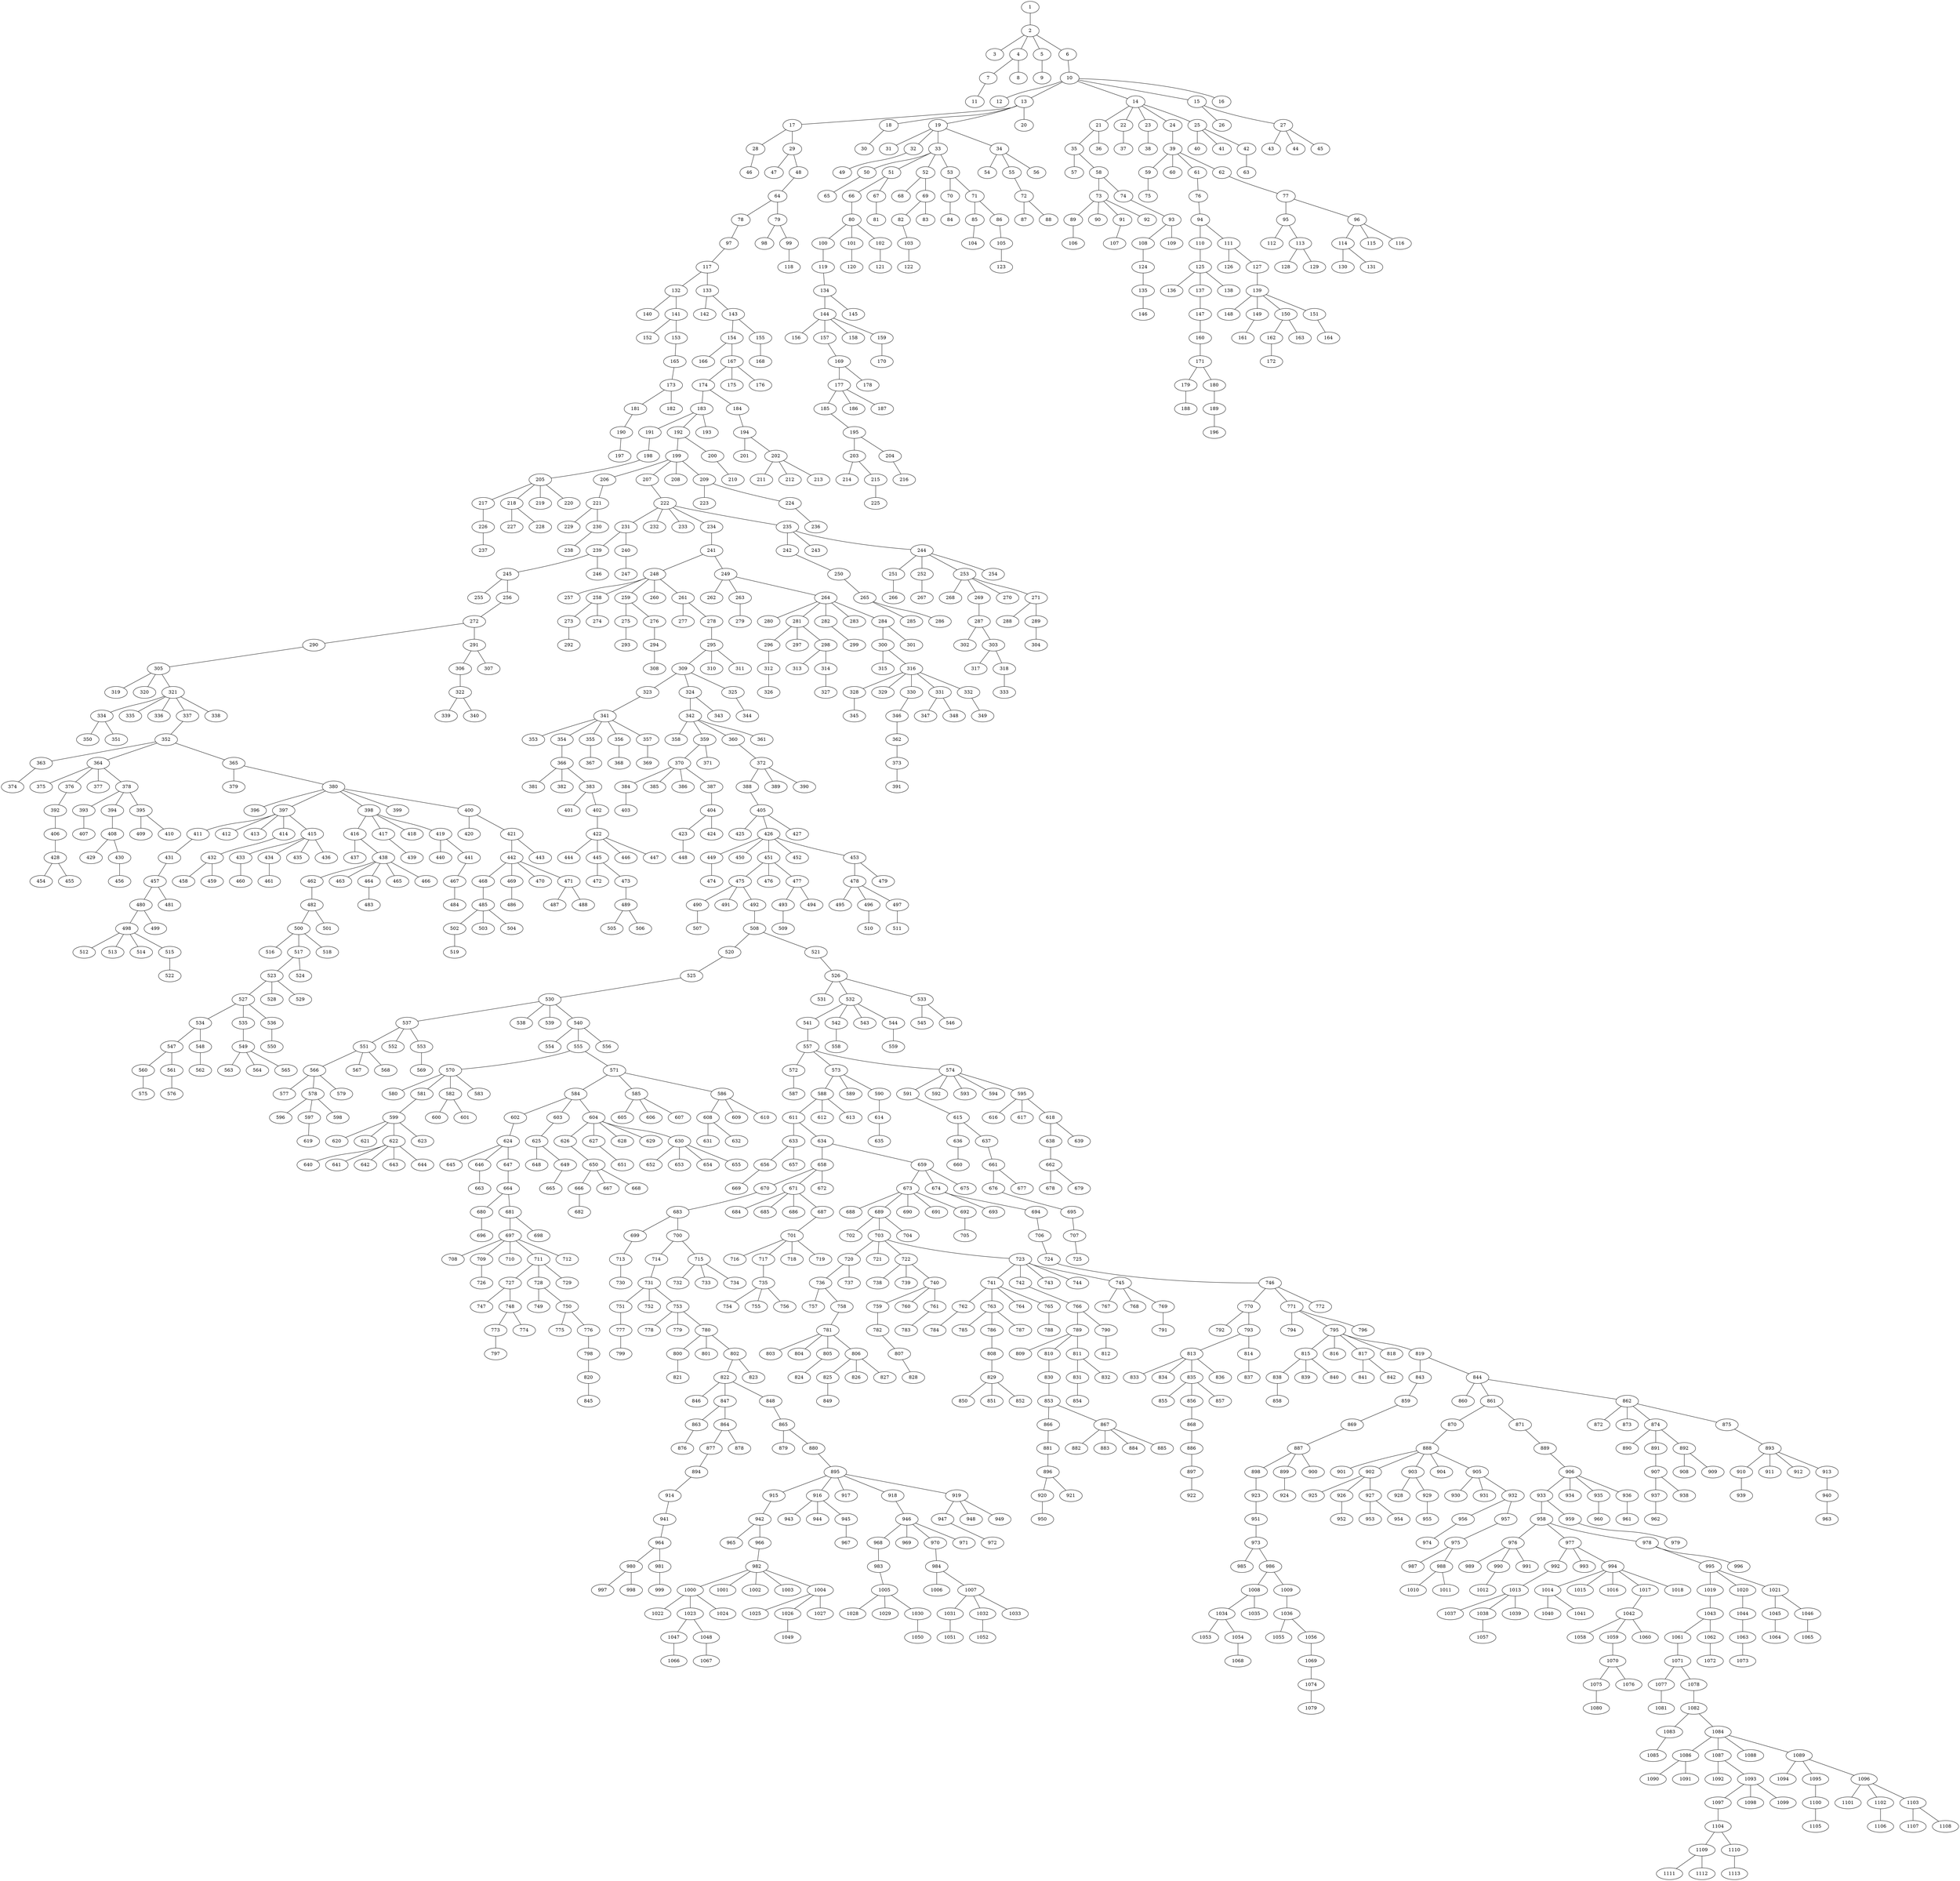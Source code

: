 graph {3027381516 [label=" 1 "];
3027379308 [label=" 2 "];
3027381228 [label=" 3 "];
3027379308--3027381228;
3027378252 [label=" 4 "];
3028249580 [label=" 7 "];
3028248620 [label=" 11 "];
3028249580--3028248620;
3027378252--3028249580;
3027383948 [label=" 8 "];
3027378252--3027383948;
3027379308--3027378252;
3027146924 [label=" 5 "];
3027146796 [label=" 9 "];
3027146924--3027146796;
3027379308--3027146924;
3027146348 [label=" 6 "];
3027148748 [label=" 10 "];
3027361836 [label=" 12 "];
3027148748--3027361836;
3027362572 [label=" 13 "];
3027365580 [label=" 17 "];
3027185612 [label=" 28 "];
3027183404 [label=" 46 "];
3027185612--3027183404;
3027365580--3027185612;
3028236332 [label=" 29 "];
3027286188 [label=" 47 "];
3028236332--3027286188;
3028196460 [label=" 48 "];
3028193868 [label=" 64 "];
3028195852 [label=" 78 "];
3028195148 [label=" 97 "];
3028136364 [label=" 117 "];
3028136012 [label=" 132 "];
3028136844 [label=" 140 "];
3028136012--3028136844;
3028181740 [label=" 141 "];
3028183980 [label=" 152 "];
3028181740--3028183980;
3028182828 [label=" 153 "];
3028184524 [label=" 165 "];
3028183276 [label=" 173 "];
3028183564 [label=" 181 "];
3028182732 [label=" 190 "];
3028181100 [label=" 197 "];
3028182732--3028181100;
3028183564--3028182732;
3028183276--3028183564;
3027343500 [label=" 182 "];
3028183276--3027343500;
3028184524--3028183276;
3028182828--3028184524;
3028181740--3028182828;
3028136012--3028181740;
3028136364--3028136012;
3028256396 [label=" 133 "];
3028258476 [label=" 142 "];
3028256396--3028258476;
3028256588 [label=" 143 "];
3028255692 [label=" 154 "];
3028257004 [label=" 166 "];
3028255692--3028257004;
3028257644 [label=" 167 "];
3028254764 [label=" 174 "];
3028258604 [label=" 183 "];
3028255596 [label=" 191 "];
3028258636 [label=" 198 "];
3048594252 [label=" 205 "];
3048591500 [label=" 217 "];
3027194508 [label=" 226 "];
3027195404 [label=" 237 "];
3027194508--3027195404;
3048591500--3027194508;
3048594252--3048591500;
3027194188 [label=" 218 "];
3027197356 [label=" 227 "];
3027194188--3027197356;
3027196524 [label=" 228 "];
3027194188--3027196524;
3048594252--3027194188;
3027197548 [label=" 219 "];
3048594252--3027197548;
3027196268 [label=" 220 "];
3048594252--3027196268;
3028258636--3048594252;
3028255596--3028258636;
3028258604--3028255596;
3027291532 [label=" 192 "];
3027289740 [label=" 199 "];
3027289868 [label=" 206 "];
3027290060 [label=" 221 "];
3027290156 [label=" 229 "];
3027290060--3027290156;
3027289932 [label=" 230 "];
3027289676 [label=" 238 "];
3027289932--3027289676;
3027290060--3027289932;
3027289868--3027290060;
3027289740--3027289868;
3027289228 [label=" 207 "];
3027291820 [label=" 222 "];
3027290988 [label=" 231 "];
3027289068 [label=" 239 "];
3027288556 [label=" 245 "];
3027288492 [label=" 255 "];
3027288556--3027288492;
3027288364 [label=" 256 "];
3027290028 [label=" 272 "];
3027290444 [label=" 290 "];
3027292044 [label=" 305 "];
3027291084 [label=" 319 "];
3027292044--3027291084;
3027289420 [label=" 320 "];
3027292044--3027289420;
3027289580 [label=" 321 "];
3027290572 [label=" 334 "];
3027288204 [label=" 350 "];
3027290572--3027288204;
3027289356 [label=" 351 "];
3027290572--3027289356;
3027289580--3027290572;
3027289964 [label=" 335 "];
3027289580--3027289964;
3027290860 [label=" 336 "];
3027289580--3027290860;
3027291212 [label=" 337 "];
3027290316 [label=" 352 "];
3027291404 [label=" 363 "];
3027288332 [label=" 374 "];
3027291404--3027288332;
3027290316--3027291404;
3027289132 [label=" 364 "];
3027288812 [label=" 375 "];
3027289132--3027288812;
3027288108 [label=" 376 "];
3027290252 [label=" 392 "];
3027289196 [label=" 406 "];
3027291660 [label=" 428 "];
3027289548 [label=" 454 "];
3027291660--3027289548;
3027289292 [label=" 455 "];
3027291660--3027289292;
3027289196--3027291660;
3027290252--3027289196;
3027288108--3027290252;
3027289132--3027288108;
3027290764 [label=" 377 "];
3027289132--3027290764;
3027290700 [label=" 378 "];
3027288268 [label=" 393 "];
3027288620 [label=" 407 "];
3027288268--3027288620;
3027290700--3027288268;
3027289804 [label=" 394 "];
3027288716 [label=" 408 "];
3027289772 [label=" 429 "];
3027288716--3027289772;
3027289260 [label=" 430 "];
3027288236 [label=" 456 "];
3027289260--3027288236;
3027288716--3027289260;
3027289804--3027288716;
3027290700--3027289804;
3027313548 [label=" 395 "];
3027316684 [label=" 409 "];
3027313548--3027316684;
3027316556 [label=" 410 "];
3027313548--3027316556;
3027290700--3027313548;
3027289132--3027290700;
3027290316--3027289132;
3027313484 [label=" 365 "];
3027316140 [label=" 379 "];
3027313484--3027316140;
3027315084 [label=" 380 "];
3027312812 [label=" 396 "];
3027315084--3027312812;
3027316236 [label=" 397 "];
3027315788 [label=" 411 "];
3027314956 [label=" 431 "];
3027314380 [label=" 457 "];
3027314860 [label=" 480 "];
3027315660 [label=" 498 "];
3027316332 [label=" 512 "];
3027315660--3027316332;
3027315980 [label=" 513 "];
3027315660--3027315980;
3027314028 [label=" 514 "];
3027315660--3027314028;
3027314796 [label=" 515 "];
3027313100 [label=" 522 "];
3027314796--3027313100;
3027315660--3027314796;
3027314860--3027315660;
3027313292 [label=" 499 "];
3027314860--3027313292;
3027314380--3027314860;
3027316268 [label=" 481 "];
3027314380--3027316268;
3027314956--3027314380;
3027315788--3027314956;
3027316236--3027315788;
3027314540 [label=" 412 "];
3027316236--3027314540;
3027314604 [label=" 413 "];
3027316236--3027314604;
3027314316 [label=" 414 "];
3027314444 [label=" 432 "];
3027313932 [label=" 458 "];
3027314444--3027313932;
3027313676 [label=" 459 "];
3027314444--3027313676;
3027314316--3027314444;
3027316236--3027314316;
3027316396 [label=" 415 "];
3027312940 [label=" 433 "];
3027316652 [label=" 460 "];
3027312940--3027316652;
3027316396--3027312940;
3027313324 [label=" 434 "];
3027315628 [label=" 461 "];
3027313324--3027315628;
3027316396--3027313324;
3027313644 [label=" 435 "];
3027316396--3027313644;
3027313772 [label=" 436 "];
3027316396--3027313772;
3027316236--3027316396;
3027315084--3027316236;
3027313452 [label=" 398 "];
3027315564 [label=" 416 "];
3027313868 [label=" 437 "];
3027315564--3027313868;
3027313900 [label=" 438 "];
3027313356 [label=" 462 "];
3027315852 [label=" 482 "];
3027313612 [label=" 500 "];
3027312684 [label=" 516 "];
3027313612--3027312684;
3027376396 [label=" 517 "];
3027376108 [label=" 523 "];
3027375692 [label=" 527 "];
3027376044 [label=" 534 "];
3027376844 [label=" 547 "];
3027376780 [label=" 560 "];
3027374668 [label=" 575 "];
3027376780--3027374668;
3027376844--3027376780;
3027374124 [label=" 561 "];
3027374316 [label=" 576 "];
3027374124--3027374316;
3027376844--3027374124;
3027376044--3027376844;
3027375052 [label=" 548 "];
3027374348 [label=" 562 "];
3027375052--3027374348;
3027376044--3027375052;
3027375692--3027376044;
3027374380 [label=" 535 "];
3027375116 [label=" 549 "];
3027375436 [label=" 563 "];
3027375116--3027375436;
3027374572 [label=" 564 "];
3027375116--3027374572;
3027375468 [label=" 565 "];
3027375116--3027375468;
3027374380--3027375116;
3027375692--3027374380;
3027376524 [label=" 536 "];
3027378060 [label=" 550 "];
3027376524--3027378060;
3027375692--3027376524;
3027376108--3027375692;
3027377932 [label=" 528 "];
3027376108--3027377932;
3027376908 [label=" 529 "];
3027376108--3027376908;
3027376396--3027376108;
3027377740 [label=" 524 "];
3027376396--3027377740;
3027313612--3027376396;
3027376876 [label=" 518 "];
3027313612--3027376876;
3027315852--3027313612;
3027375756 [label=" 501 "];
3027315852--3027375756;
3027313356--3027315852;
3027313900--3027313356;
3027376716 [label=" 463 "];
3027313900--3027376716;
3027374604 [label=" 464 "];
3027376588 [label=" 483 "];
3027374604--3027376588;
3027313900--3027374604;
3027374988 [label=" 465 "];
3027313900--3027374988;
3027375948 [label=" 466 "];
3027313900--3027375948;
3027315564--3027313900;
3027313452--3027315564;
3027375244 [label=" 417 "];
3027378092 [label=" 439 "];
3027375244--3027378092;
3027313452--3027375244;
3027377548 [label=" 418 "];
3027313452--3027377548;
3027280236 [label=" 419 "];
3027281068 [label=" 440 "];
3027280236--3027281068;
3027282540 [label=" 441 "];
3027279916 [label=" 467 "];
3027283660 [label=" 484 "];
3027279916--3027283660;
3027282540--3027279916;
3027280236--3027282540;
3027313452--3027280236;
3027315084--3027313452;
3027283724 [label=" 399 "];
3027315084--3027283724;
3027283180 [label=" 400 "];
3027282956 [label=" 420 "];
3027283180--3027282956;
3027280364 [label=" 421 "];
3027281004 [label=" 442 "];
3027283308 [label=" 468 "];
3027283084 [label=" 485 "];
3027282604 [label=" 502 "];
3027282412 [label=" 519 "];
3027282604--3027282412;
3027283084--3027282604;
3027283884 [label=" 503 "];
3027283084--3027283884;
3027280012 [label=" 504 "];
3027283084--3027280012;
3027283308--3027283084;
3027281004--3027283308;
3027282988 [label=" 469 "];
3027281164 [label=" 486 "];
3027282988--3027281164;
3027281004--3027282988;
3027282348 [label=" 470 "];
3027281004--3027282348;
3027282252 [label=" 471 "];
3027281388 [label=" 487 "];
3027282252--3027281388;
3027282764 [label=" 488 "];
3027282252--3027282764;
3027281004--3027282252;
3027280364--3027281004;
3027280172 [label=" 443 "];
3027280364--3027280172;
3027283180--3027280364;
3027315084--3027283180;
3027313484--3027315084;
3027290316--3027313484;
3027291212--3027290316;
3027289580--3027291212;
3027281740 [label=" 338 "];
3027289580--3027281740;
3027292044--3027289580;
3027290444--3027292044;
3027290028--3027290444;
3027282092 [label=" 291 "];
3027282924 [label=" 306 "];
3027280620 [label=" 322 "];
3027281804 [label=" 339 "];
3027280620--3027281804;
3027281964 [label=" 340 "];
3027280620--3027281964;
3027282924--3027280620;
3027282092--3027282924;
3027178124 [label=" 307 "];
3027282092--3027178124;
3027290028--3027282092;
3027288364--3027290028;
3027288556--3027288364;
3027289068--3027288556;
3027181388 [label=" 246 "];
3027289068--3027181388;
3027290988--3027289068;
3027177516 [label=" 240 "];
3027178956 [label=" 247 "];
3027177516--3027178956;
3027290988--3027177516;
3027291820--3027290988;
3027179820 [label=" 232 "];
3027291820--3027179820;
3027178604 [label=" 233 "];
3027291820--3027178604;
3027181516 [label=" 234 "];
3027178700 [label=" 241 "];
3027178348 [label=" 248 "];
3027180300 [label=" 257 "];
3027178348--3027180300;
3027180492 [label=" 258 "];
3027179148 [label=" 273 "];
3027178060 [label=" 292 "];
3027179148--3027178060;
3027180492--3027179148;
3027177708 [label=" 274 "];
3027180492--3027177708;
3027178348--3027180492;
3027179788 [label=" 259 "];
3027177580 [label=" 275 "];
3027178636 [label=" 293 "];
3027177580--3027178636;
3027179788--3027177580;
3027179692 [label=" 276 "];
3027180716 [label=" 294 "];
3027180876 [label=" 308 "];
3027180716--3027180876;
3027179692--3027180716;
3027179788--3027179692;
3027178348--3027179788;
3027178924 [label=" 260 "];
3027178348--3027178924;
3027178380 [label=" 261 "];
3027177740 [label=" 277 "];
3027178380--3027177740;
3027177772 [label=" 278 "];
3027179308 [label=" 295 "];
3027177932 [label=" 309 "];
3027180268 [label=" 323 "];
3027178764 [label=" 341 "];
3027178828 [label=" 353 "];
3027178764--3027178828;
3027181484 [label=" 354 "];
3027181292 [label=" 366 "];
3027180204 [label=" 381 "];
3027181292--3027180204;
3027179084 [label=" 382 "];
3027181292--3027179084;
3027177804 [label=" 383 "];
3027178188 [label=" 401 "];
3027177804--3027178188;
3051774860 [label=" 402 "];
3027131500 [label=" 422 "];
3027131852 [label=" 444 "];
3027131500--3027131852;
3027128556 [label=" 445 "];
3027130124 [label=" 472 "];
3027128556--3027130124;
3027129644 [label=" 473 "];
3027129356 [label=" 489 "];
3027129996 [label=" 505 "];
3027129356--3027129996;
3027129580 [label=" 506 "];
3027129356--3027129580;
3027129644--3027129356;
3027128556--3027129644;
3027131500--3027128556;
3027129324 [label=" 446 "];
3027131500--3027129324;
3027161996 [label=" 447 "];
3027131500--3027161996;
3051774860--3027131500;
3027177804--3051774860;
3027181292--3027177804;
3027181484--3027181292;
3027178764--3027181484;
3027162540 [label=" 355 "];
3027161548 [label=" 367 "];
3027162540--3027161548;
3027178764--3027162540;
3027161580 [label=" 356 "];
3027164460 [label=" 368 "];
3027161580--3027164460;
3027178764--3027161580;
3027162988 [label=" 357 "];
3027164140 [label=" 369 "];
3027162988--3027164140;
3027178764--3027162988;
3027180268--3027178764;
3027177932--3027180268;
3027247340 [label=" 324 "];
3027249676 [label=" 342 "];
3027249356 [label=" 358 "];
3027249676--3027249356;
3027249516 [label=" 359 "];
3027249580 [label=" 370 "];
3027248012 [label=" 384 "];
3027249612 [label=" 403 "];
3027248012--3027249612;
3027249580--3027248012;
3027247852 [label=" 385 "];
3027249580--3027247852;
3027250124 [label=" 386 "];
3027249580--3027250124;
3027247884 [label=" 387 "];
3027248108 [label=" 404 "];
3027248364 [label=" 423 "];
3027249996 [label=" 448 "];
3027248364--3027249996;
3027248108--3027248364;
3027249708 [label=" 424 "];
3027248108--3027249708;
3027247884--3027248108;
3027249580--3027247884;
3027249516--3027249580;
3027249420 [label=" 371 "];
3027249516--3027249420;
3027249676--3027249516;
3027250188 [label=" 360 "];
3027250092 [label=" 372 "];
3027248908 [label=" 388 "];
3027248972 [label=" 405 "];
3027250444 [label=" 425 "];
3027248972--3027250444;
3027247276 [label=" 426 "];
3027250316 [label=" 449 "];
3027249548 [label=" 474 "];
3027250316--3027249548;
3027247276--3027250316;
3027247660 [label=" 450 "];
3027247276--3027247660;
3027248300 [label=" 451 "];
3027251084 [label=" 475 "];
3027249964 [label=" 490 "];
3027249004 [label=" 507 "];
3027249964--3027249004;
3027251084--3027249964;
3027249228 [label=" 491 "];
3027251084--3027249228;
3027248684 [label=" 492 "];
3027251020 [label=" 508 "];
3027247148 [label=" 520 "];
3027247820 [label=" 525 "];
3027250284 [label=" 530 "];
3027250860 [label=" 537 "];
3027250252 [label=" 551 "];
3027248396 [label=" 566 "];
3027247244 [label=" 577 "];
3027248396--3027247244;
3027249836 [label=" 578 "];
3027247436 [label=" 596 "];
3027249836--3027247436;
3027249484 [label=" 597 "];
3028147788 [label=" 619 "];
3027249484--3028147788;
3027249836--3027249484;
3028147468 [label=" 598 "];
3027249836--3028147468;
3027248396--3027249836;
3028144972 [label=" 579 "];
3027248396--3028144972;
3027250252--3027248396;
3028145612 [label=" 567 "];
3027250252--3028145612;
3028144588 [label=" 568 "];
3027250252--3028144588;
3027250860--3027250252;
3028144940 [label=" 552 "];
3027250860--3028144940;
3028144332 [label=" 553 "];
3028147084 [label=" 569 "];
3028144332--3028147084;
3027250860--3028144332;
3027250284--3027250860;
3028148108 [label=" 538 "];
3027250284--3028148108;
3028146252 [label=" 539 "];
3027250284--3028146252;
3028145836 [label=" 540 "];
3028145644 [label=" 554 "];
3028145836--3028145644;
3028147244 [label=" 555 "];
3028146476 [label=" 570 "];
3028147404 [label=" 580 "];
3028146476--3028147404;
3028146860 [label=" 581 "];
3028145260 [label=" 599 "];
3028146060 [label=" 620 "];
3028145260--3028146060;
3028145772 [label=" 621 "];
3028145260--3028145772;
3028146156 [label=" 622 "];
3028145420 [label=" 640 "];
3028146156--3028145420;
3028148140 [label=" 641 "];
3028146156--3028148140;
3028144396 [label=" 642 "];
3028146156--3028144396;
3028145164 [label=" 643 "];
3028146156--3028145164;
3028146284 [label=" 644 "];
3028146156--3028146284;
3028145260--3028146156;
3028147596 [label=" 623 "];
3028145260--3028147596;
3028146860--3028145260;
3028146476--3028146860;
3028146188 [label=" 582 "];
3028147500 [label=" 600 "];
3028146188--3028147500;
3028144780 [label=" 601 "];
3028146188--3028144780;
3028146476--3028146188;
3028144844 [label=" 583 "];
3028146476--3028144844;
3028147244--3028146476;
3027253036 [label=" 571 "];
3027251852 [label=" 584 "];
3027253324 [label=" 602 "];
3027251596 [label=" 624 "];
3027252044 [label=" 645 "];
3027251596--3027252044;
3027253132 [label=" 646 "];
3027255276 [label=" 663 "];
3027253132--3027255276;
3027251596--3027253132;
3027251500 [label=" 647 "];
3027252268 [label=" 664 "];
3027252076 [label=" 680 "];
3027254316 [label=" 696 "];
3027252076--3027254316;
3027252268--3027252076;
3027253100 [label=" 681 "];
3027254636 [label=" 697 "];
3027254220 [label=" 708 "];
3027254636--3027254220;
3027255020 [label=" 709 "];
3027251660 [label=" 726 "];
3027255020--3027251660;
3027254636--3027255020;
3027253356 [label=" 710 "];
3027254636--3027253356;
3027253388 [label=" 711 "];
3027252972 [label=" 727 "];
3027253004 [label=" 747 "];
3027252972--3027253004;
3027253644 [label=" 748 "];
3027254476 [label=" 773 "];
3027254892 [label=" 797 "];
3027254476--3027254892;
3027253644--3027254476;
3027252108 [label=" 774 "];
3027253644--3027252108;
3027252972--3027253644;
3027253388--3027252972;
3027254412 [label=" 728 "];
3027255148 [label=" 749 "];
3027254412--3027255148;
3027254028 [label=" 750 "];
3027253612 [label=" 775 "];
3027254028--3027253612;
3027251340 [label=" 776 "];
3027254060 [label=" 798 "];
3027252652 [label=" 820 "];
3027252172 [label=" 845 "];
3027252652--3027252172;
3027254060--3027252652;
3027251340--3027254060;
3027254028--3027251340;
3027254412--3027254028;
3027253388--3027254412;
3027252812 [label=" 729 "];
3027253388--3027252812;
3027254636--3027253388;
3027253484 [label=" 712 "];
3027254636--3027253484;
3027253100--3027254636;
3027251788 [label=" 698 "];
3027253100--3027251788;
3027252268--3027253100;
3027251500--3027252268;
3027251596--3027251500;
3027253324--3027251596;
3027251852--3027253324;
3027253708 [label=" 603 "];
3027252460 [label=" 625 "];
3027253228 [label=" 648 "];
3027252460--3027253228;
3027253548 [label=" 649 "];
3027251724 [label=" 665 "];
3027253548--3027251724;
3027252460--3027253548;
3027253708--3027252460;
3027251852--3027253708;
3027263532 [label=" 604 "];
3027263596 [label=" 626 "];
3027263660 [label=" 650 "];
3027263724 [label=" 666 "];
3027263756 [label=" 682 "];
3027263724--3027263756;
3027263660--3027263724;
3027263884 [label=" 667 "];
3027263660--3027263884;
3027263980 [label=" 668 "];
3027263660--3027263980;
3027263596--3027263660;
3027263532--3027263596;
3027264172 [label=" 627 "];
3027264204 [label=" 651 "];
3027264172--3027264204;
3027263532--3027264172;
3027264332 [label=" 628 "];
3027263532--3027264332;
3027264428 [label=" 629 "];
3027263532--3027264428;
3027264556 [label=" 630 "];
3027264588 [label=" 652 "];
3027264556--3027264588;
3027264684 [label=" 653 "];
3027264556--3027264684;
3027264780 [label=" 654 "];
3027264556--3027264780;
3027264876 [label=" 655 "];
3027264556--3027264876;
3027263532--3027264556;
3027251852--3027263532;
3027253036--3027251852;
3027265100 [label=" 585 "];
3027265132 [label=" 605 "];
3027265100--3027265132;
3027265228 [label=" 606 "];
3027265100--3027265228;
3027265324 [label=" 607 "];
3027265100--3027265324;
3027253036--3027265100;
3027265484 [label=" 586 "];
3027265548 [label=" 608 "];
3027265580 [label=" 631 "];
3027265548--3027265580;
3027265676 [label=" 632 "];
3027265548--3027265676;
3027265484--3027265548;
3027265804 [label=" 609 "];
3027265484--3027265804;
3027265900 [label=" 610 "];
3027265484--3027265900;
3027253036--3027265484;
3028147244--3027253036;
3028145836--3028147244;
3027266092 [label=" 556 "];
3028145836--3027266092;
3027250284--3028145836;
3027247820--3027250284;
3027247148--3027247820;
3027251020--3027247148;
3027266348 [label=" 521 "];
3027266412 [label=" 526 "];
3027266444 [label=" 531 "];
3027266412--3027266444;
3027266572 [label=" 532 "];
3027266636 [label=" 541 "];
3027266700 [label=" 557 "];
3027266764 [label=" 572 "];
3027266796 [label=" 587 "];
3027266764--3027266796;
3027266700--3027266764;
3027266956 [label=" 573 "];
3027267020 [label=" 588 "];
3027267084 [label=" 611 "];
3027267148 [label=" 633 "];
3027267212 [label=" 656 "];
3027267244 [label=" 669 "];
3027267212--3027267244;
3027267148--3027267212;
3027267372 [label=" 657 "];
3027267148--3027267372;
3027267084--3027267148;
3027267532 [label=" 634 "];
3027230764 [label=" 658 "];
3027230828 [label=" 670 "];
3027230892 [label=" 683 "];
3027230956 [label=" 699 "];
3027231020 [label=" 713 "];
3027231052 [label=" 730 "];
3027231020--3027231052;
3027230956--3027231020;
3027230892--3027230956;
3027231244 [label=" 700 "];
3027231308 [label=" 714 "];
3027231372 [label=" 731 "];
3027231436 [label=" 751 "];
3027231500 [label=" 777 "];
3027231532 [label=" 799 "];
3027231500--3027231532;
3027231436--3027231500;
3027231372--3027231436;
3027231692 [label=" 752 "];
3027231372--3027231692;
3027231820 [label=" 753 "];
3027231852 [label=" 778 "];
3027231820--3027231852;
3027231948 [label=" 779 "];
3027231820--3027231948;
3027232076 [label=" 780 "];
3027232140 [label=" 800 "];
3027232172 [label=" 821 "];
3027232140--3027232172;
3027232076--3027232140;
3027232300 [label=" 801 "];
3027232076--3027232300;
3027232428 [label=" 802 "];
3027232492 [label=" 822 "];
3027232524 [label=" 846 "];
3027232492--3027232524;
3027232652 [label=" 847 "];
3027232716 [label=" 863 "];
3027232748 [label=" 876 "];
3027232716--3027232748;
3027232652--3027232716;
3027232908 [label=" 864 "];
3027232972 [label=" 877 "];
3027233036 [label=" 894 "];
3027233100 [label=" 914 "];
3027233164 [label=" 941 "];
3027233228 [label=" 964 "];
3027233292 [label=" 980 "];
3027233324 [label=" 997 "];
3027233292--3027233324;
3027233420 [label=" 998 "];
3027233292--3027233420;
3027233228--3027233292;
3027233580 [label=" 981 "];
3027233612 [label=" 999 "];
3027233580--3027233612;
3027233228--3027233580;
3027233164--3027233228;
3027233100--3027233164;
3027233036--3027233100;
3027232972--3027233036;
3027232908--3027232972;
3027233900 [label=" 878 "];
3027232908--3027233900;
3027232652--3027232908;
3027232492--3027232652;
3027234092 [label=" 848 "];
3027234156 [label=" 865 "];
3027234188 [label=" 879 "];
3027234156--3027234188;
3027234316 [label=" 880 "];
3027234380 [label=" 895 "];
3027234444 [label=" 915 "];
3027234508 [label=" 942 "];
3027234540 [label=" 965 "];
3027234508--3027234540;
3027234668 [label=" 966 "];
3027234732 [label=" 982 "];
3027234796 [label=" 1000 "];
3027134156 [label=" 1022 "];
3027234796--3027134156;
3027133452 [label=" 1023 "];
3027132812 [label=" 1047 "];
3027132780 [label=" 1066 "];
3027132812--3027132780;
3027133452--3027132812;
3027132556 [label=" 1048 "];
3027132684 [label=" 1067 "];
3027132556--3027132684;
3027133452--3027132556;
3027234796--3027133452;
3027132876 [label=" 1024 "];
3027234796--3027132876;
3027234732--3027234796;
3027132940 [label=" 1001 "];
3027234732--3027132940;
3027133260 [label=" 1002 "];
3027234732--3027133260;
3027133228 [label=" 1003 "];
3027234732--3027133228;
3027133196 [label=" 1004 "];
3027133292 [label=" 1025 "];
3027133196--3027133292;
3027133932 [label=" 1026 "];
3027133484 [label=" 1049 "];
3027133932--3027133484;
3027133196--3027133932;
3027133644 [label=" 1027 "];
3027133196--3027133644;
3027234732--3027133196;
3027234668--3027234732;
3027234508--3027234668;
3027234444--3027234508;
3027234380--3027234444;
3027133996 [label=" 916 "];
3027134028 [label=" 943 "];
3027133996--3027134028;
3027135980 [label=" 944 "];
3027133996--3027135980;
3027134316 [label=" 945 "];
3027134284 [label=" 967 "];
3027134316--3027134284;
3027133996--3027134316;
3027234380--3027133996;
3027134636 [label=" 917 "];
3027234380--3027134636;
3027134444 [label=" 918 "];
3027134540 [label=" 946 "];
3027134668 [label=" 968 "];
3027134732 [label=" 983 "];
3027134796 [label=" 1005 "];
3027134828 [label=" 1028 "];
3027134796--3027134828;
3027134892 [label=" 1029 "];
3027134796--3027134892;
3027135020 [label=" 1030 "];
3027135052 [label=" 1050 "];
3027135020--3027135052;
3027134796--3027135020;
3027134732--3027134796;
3027134668--3027134732;
3027134540--3027134668;
3027135244 [label=" 969 "];
3027134540--3027135244;
3027135404 [label=" 970 "];
3027135372 [label=" 984 "];
3027135436 [label=" 1006 "];
3027135372--3027135436;
3027135564 [label=" 1007 "];
3027135788 [label=" 1031 "];
3027135820 [label=" 1051 "];
3027135788--3027135820;
3027135564--3027135788;
3027136076 [label=" 1032 "];
3027136044 [label=" 1052 "];
3027136076--3027136044;
3027135564--3027136076;
3027136236 [label=" 1033 "];
3027135564--3027136236;
3027135372--3027135564;
3027135404--3027135372;
3027134540--3027135404;
3027136332 [label=" 971 "];
3027134540--3027136332;
3027134444--3027134540;
3027234380--3027134444;
3027185868 [label=" 919 "];
3027185708 [label=" 947 "];
3027185772 [label=" 972 "];
3027185708--3027185772;
3027185868--3027185708;
3027185932 [label=" 948 "];
3027185868--3027185932;
3027186348 [label=" 949 "];
3027185868--3027186348;
3027234380--3027185868;
3027234316--3027234380;
3027234156--3027234316;
3027234092--3027234156;
3027232492--3027234092;
3027232428--3027232492;
3027186252 [label=" 823 "];
3027232428--3027186252;
3027232076--3027232428;
3027231820--3027232076;
3027231372--3027231820;
3027231308--3027231372;
3027231244--3027231308;
3027186700 [label=" 715 "];
3027186540 [label=" 732 "];
3027186700--3027186540;
3027186668 [label=" 733 "];
3027186700--3027186668;
3027186764 [label=" 734 "];
3027186700--3027186764;
3027231244--3027186700;
3027230892--3027231244;
3027230828--3027230892;
3027230764--3027230828;
3027187244 [label=" 671 "];
3027186988 [label=" 684 "];
3027187244--3027186988;
3027187116 [label=" 685 "];
3027187244--3027187116;
3027187212 [label=" 686 "];
3027187244--3027187212;
3027187436 [label=" 687 "];
3027187500 [label=" 701 "];
3027187564 [label=" 716 "];
3027187500--3027187564;
3027187628 [label=" 717 "];
3027187724 [label=" 735 "];
3027187756 [label=" 754 "];
3027187724--3027187756;
3027187916 [label=" 755 "];
3027187724--3027187916;
3027187980 [label=" 756 "];
3027187724--3027187980;
3027187628--3027187724;
3027187500--3027187628;
3027188140 [label=" 718 "];
3027187500--3027188140;
3027188236 [label=" 719 "];
3027187500--3027188236;
3027187436--3027187500;
3027187244--3027187436;
3027230764--3027187244;
3027189420 [label=" 672 "];
3027230764--3027189420;
3027267532--3027230764;
3027188556 [label=" 659 "];
3027188524 [label=" 673 "];
3027188588 [label=" 688 "];
3027188524--3027188588;
3027189068 [label=" 689 "];
3027188716 [label=" 702 "];
3027189068--3027188716;
3027188876 [label=" 703 "];
3027188940 [label=" 720 "];
3027189004 [label=" 736 "];
3027189036 [label=" 757 "];
3027189004--3027189036;
3027189196 [label=" 758 "];
3027189260 [label=" 781 "];
3027189324 [label=" 803 "];
3027189260--3027189324;
3027189484 [label=" 804 "];
3027189260--3027189484;
3027189612 [label=" 805 "];
3027189644 [label=" 824 "];
3027189612--3027189644;
3027189260--3027189612;
3027367756 [label=" 806 "];
3027367788 [label=" 825 "];
3027367852 [label=" 849 "];
3027367788--3027367852;
3027367756--3027367788;
3027366828 [label=" 826 "];
3027367756--3027366828;
3027368076 [label=" 827 "];
3027367756--3027368076;
3027189260--3027367756;
3027189196--3027189260;
3027189004--3027189196;
3027188940--3027189004;
3027367404 [label=" 737 "];
3027188940--3027367404;
3027188876--3027188940;
3027367148 [label=" 721 "];
3027188876--3027367148;
3027366924 [label=" 722 "];
3027366572 [label=" 738 "];
3027366924--3027366572;
3027366476 [label=" 739 "];
3027366924--3027366476;
3027366316 [label=" 740 "];
3027366380 [label=" 759 "];
3027369740 [label=" 782 "];
3027365964 [label=" 807 "];
3027369804 [label=" 828 "];
3027365964--3027369804;
3027369740--3027365964;
3027366380--3027369740;
3027366316--3027366380;
3027368268 [label=" 760 "];
3027366316--3027368268;
3027368620 [label=" 761 "];
3027368748 [label=" 783 "];
3027368620--3027368748;
3027366316--3027368620;
3027366924--3027366316;
3027188876--3027366924;
3027369228 [label=" 723 "];
3027369356 [label=" 741 "];
3027368844 [label=" 762 "];
3027368716 [label=" 784 "];
3027368844--3027368716;
3027369356--3027368844;
3027368236 [label=" 763 "];
3027368108 [label=" 785 "];
3027368236--3027368108;
3027366508 [label=" 786 "];
3027368524 [label=" 808 "];
3027368684 [label=" 829 "];
3027368812 [label=" 850 "];
3027368684--3027368812;
3027369164 [label=" 851 "];
3027368684--3027369164;
3027369612 [label=" 852 "];
3027368684--3027369612;
3027368524--3027368684;
3027366508--3027368524;
3027368236--3027366508;
3027366636 [label=" 787 "];
3027368236--3027366636;
3027369356--3027368236;
3027369868 [label=" 764 "];
3027369356--3027369868;
3027368780 [label=" 765 "];
3027366092 [label=" 788 "];
3027368780--3027366092;
3027369356--3027368780;
3027369228--3027369356;
3027369900 [label=" 742 "];
3027368172 [label=" 766 "];
3027369708 [label=" 789 "];
3027369932 [label=" 809 "];
3027369708--3027369932;
3027369644 [label=" 810 "];
3027369964 [label=" 830 "];
3027369100 [label=" 853 "];
3027369452 [label=" 866 "];
3027369324 [label=" 881 "];
3027369004 [label=" 896 "];
3027355244 [label=" 920 "];
3027357004 [label=" 950 "];
3027355244--3027357004;
3027369004--3027355244;
3027356940 [label=" 921 "];
3027369004--3027356940;
3027369324--3027369004;
3027369452--3027369324;
3027369100--3027369452;
3027353996 [label=" 867 "];
3027357196 [label=" 882 "];
3027353996--3027357196;
3027357548 [label=" 883 "];
3027353996--3027357548;
3027354252 [label=" 884 "];
3027353996--3027354252;
3027355340 [label=" 885 "];
3027353996--3027355340;
3027369100--3027353996;
3027369964--3027369100;
3027369644--3027369964;
3027369708--3027369644;
3027355788 [label=" 811 "];
3027356268 [label=" 831 "];
3027356524 [label=" 854 "];
3027356268--3027356524;
3027355788--3027356268;
3027356140 [label=" 832 "];
3027355788--3027356140;
3027369708--3027355788;
3027368172--3027369708;
3027354700 [label=" 790 "];
3027355116 [label=" 812 "];
3027354700--3027355116;
3027368172--3027354700;
3027369900--3027368172;
3027369228--3027369900;
3027355852 [label=" 743 "];
3027369228--3027355852;
3027355532 [label=" 744 "];
3027369228--3027355532;
3027356460 [label=" 745 "];
3027356396 [label=" 767 "];
3027356460--3027356396;
3027356044 [label=" 768 "];
3027356460--3027356044;
3027355884 [label=" 769 "];
3027355660 [label=" 791 "];
3027355884--3027355660;
3027356460--3027355884;
3027369228--3027356460;
3027188876--3027369228;
3027189068--3027188876;
3027354764 [label=" 704 "];
3027189068--3027354764;
3027188524--3027189068;
3027357100 [label=" 690 "];
3027188524--3027357100;
3027354220 [label=" 691 "];
3027188524--3027354220;
3027354604 [label=" 692 "];
3027354092 [label=" 705 "];
3027354604--3027354092;
3027188524--3027354604;
3027188556--3027188524;
3027353804 [label=" 674 "];
3027353740 [label=" 693 "];
3027353804--3027353740;
3027357388 [label=" 694 "];
3027357260 [label=" 706 "];
3027357484 [label=" 724 "];
3027357516 [label=" 746 "];
3027357292 [label=" 770 "];
3027357580 [label=" 792 "];
3027357292--3027357580;
3027354028 [label=" 793 "];
3027353868 [label=" 813 "];
3027354412 [label=" 833 "];
3027353868--3027354412;
3027354668 [label=" 834 "];
3027353868--3027354668;
3027355084 [label=" 835 "];
3027355404 [label=" 855 "];
3027355084--3027355404;
3027354732 [label=" 856 "];
3027356812 [label=" 868 "];
3027320140 [label=" 886 "];
3027316972 [label=" 897 "];
3027320780 [label=" 922 "];
3027316972--3027320780;
3027320140--3027316972;
3027356812--3027320140;
3027354732--3027356812;
3027355084--3027354732;
3027319500 [label=" 857 "];
3027355084--3027319500;
3027353868--3027355084;
3027319724 [label=" 836 "];
3027353868--3027319724;
3027354028--3027353868;
3027319916 [label=" 814 "];
3027316780 [label=" 837 "];
3027319916--3027316780;
3027354028--3027319916;
3027357292--3027354028;
3027357516--3027357292;
3027317996 [label=" 771 "];
3027317836 [label=" 794 "];
3027317996--3027317836;
3027318572 [label=" 795 "];
3027316812 [label=" 815 "];
3027320076 [label=" 838 "];
3027318924 [label=" 858 "];
3027320076--3027318924;
3027316812--3027320076;
3027319340 [label=" 839 "];
3027316812--3027319340;
3027318188 [label=" 840 "];
3027316812--3027318188;
3027318572--3027316812;
3027319148 [label=" 816 "];
3027318572--3027319148;
3027320748 [label=" 817 "];
3027320236 [label=" 841 "];
3027320748--3027320236;
3027319660 [label=" 842 "];
3027320748--3027319660;
3027318572--3027320748;
3027319276 [label=" 818 "];
3027318572--3027319276;
3027318316 [label=" 819 "];
3027318764 [label=" 843 "];
3027320012 [label=" 859 "];
3027318284 [label=" 869 "];
3027320524 [label=" 887 "];
3027317420 [label=" 898 "];
3027320556 [label=" 923 "];
3027320492 [label=" 951 "];
3027318636 [label=" 973 "];
3027318956 [label=" 985 "];
3027318636--3027318956;
3027318412 [label=" 986 "];
3027318700 [label=" 1008 "];
3027317964 [label=" 1034 "];
3027318060 [label=" 1053 "];
3027317964--3027318060;
3027317804 [label=" 1054 "];
3027317740 [label=" 1068 "];
3027317804--3027317740;
3027317964--3027317804;
3027318700--3027317964;
3027317324 [label=" 1035 "];
3027318700--3027317324;
3027318412--3027318700;
3027317516 [label=" 1009 "];
3027317036 [label=" 1036 "];
3027317164 [label=" 1055 "];
3027317036--3027317164;
3027316908 [label=" 1056 "];
3027317612 [label=" 1069 "];
3027317260 [label=" 1074 "];
3027320172 [label=" 1079 "];
3027317260--3027320172;
3027317612--3027317260;
3027316908--3027317612;
3027317036--3027316908;
3027317516--3027317036;
3027318412--3027317516;
3027318636--3027318412;
3027320492--3027318636;
3027320556--3027320492;
3027317420--3027320556;
3027320524--3027317420;
3027138412 [label=" 899 "];
3027138572 [label=" 924 "];
3027138412--3027138572;
3027320524--3027138412;
3027137708 [label=" 900 "];
3027320524--3027137708;
3027318284--3027320524;
3027320012--3027318284;
3027318764--3027320012;
3027318316--3027318764;
3027139884 [label=" 844 "];
3027140044 [label=" 860 "];
3027139884--3027140044;
3027137164 [label=" 861 "];
3027137772 [label=" 870 "];
3027139212 [label=" 888 "];
3027140460 [label=" 901 "];
3027139212--3027140460;
3027137004 [label=" 902 "];
3027137580 [label=" 925 "];
3027137004--3027137580;
3027137836 [label=" 926 "];
3027138060 [label=" 952 "];
3027137836--3027138060;
3027137004--3027137836;
3027138860 [label=" 927 "];
3027139116 [label=" 953 "];
3027138860--3027139116;
3027137868 [label=" 954 "];
3027138860--3027137868;
3027137004--3027138860;
3027139212--3027137004;
3027139628 [label=" 903 "];
3027139820 [label=" 928 "];
3027139628--3027139820;
3027139148 [label=" 929 "];
3027138188 [label=" 955 "];
3027139148--3027138188;
3027139628--3027139148;
3027139212--3027139628;
3027136812 [label=" 904 "];
3027139212--3027136812;
3027140588 [label=" 905 "];
3027137644 [label=" 930 "];
3027140588--3027137644;
3027136748 [label=" 931 "];
3027140588--3027136748;
3027137100 [label=" 932 "];
3027138700 [label=" 956 "];
3027136588 [label=" 974 "];
3027138700--3027136588;
3027137100--3027138700;
3027137676 [label=" 957 "];
3027138156 [label=" 975 "];
3027137932 [label=" 987 "];
3027138156--3027137932;
3027138444 [label=" 988 "];
3027138476 [label=" 1010 "];
3027138444--3027138476;
3027138380 [label=" 1011 "];
3027138444--3027138380;
3027138156--3027138444;
3027137676--3027138156;
3027137100--3027137676;
3027140588--3027137100;
3027139212--3027140588;
3027137772--3027139212;
3027137164--3027137772;
3027139084 [label=" 871 "];
3027139020 [label=" 889 "];
3027139244 [label=" 906 "];
3027140492 [label=" 933 "];
3027140332 [label=" 958 "];
3027140172 [label=" 976 "];
3027140012 [label=" 989 "];
3027140172--3027140012;
3027139660 [label=" 990 "];
3027139756 [label=" 1012 "];
3027139660--3027139756;
3027140172--3027139660;
3027139500 [label=" 991 "];
3027140172--3027139500;
3027140332--3027140172;
3027345580 [label=" 977 "];
3027345644 [label=" 992 "];
3027345708 [label=" 1013 "];
3027345740 [label=" 1037 "];
3027345708--3027345740;
3027345868 [label=" 1038 "];
3027345900 [label=" 1057 "];
3027345868--3027345900;
3027345708--3027345868;
3027346028 [label=" 1039 "];
3027345708--3027346028;
3027345644--3027345708;
3027345580--3027345644;
3027346188 [label=" 993 "];
3027345580--3027346188;
3027346316 [label=" 994 "];
3027346380 [label=" 1014 "];
3027346412 [label=" 1040 "];
3027346380--3027346412;
3027346508 [label=" 1041 "];
3027346380--3027346508;
3027346316--3027346380;
3027346636 [label=" 1015 "];
3027346316--3027346636;
3027346732 [label=" 1016 "];
3027346316--3027346732;
3027346860 [label=" 1017 "];
3027346924 [label=" 1042 "];
3027346956 [label=" 1058 "];
3027346924--3027346956;
3027347084 [label=" 1059 "];
3027347148 [label=" 1070 "];
3027347212 [label=" 1075 "];
3027347244 [label=" 1080 "];
3027347212--3027347244;
3027347148--3027347212;
3027347372 [label=" 1076 "];
3027347148--3027347372;
3027347084--3027347148;
3027346924--3027347084;
3027347532 [label=" 1060 "];
3027346924--3027347532;
3027346860--3027346924;
3027346316--3027346860;
3027347692 [label=" 1018 "];
3027346316--3027347692;
3027345580--3027346316;
3027140332--3027345580;
3027347884 [label=" 978 "];
3027347948 [label=" 995 "];
3027348012 [label=" 1019 "];
3027348076 [label=" 1043 "];
3027348140 [label=" 1061 "];
3027348204 [label=" 1071 "];
3027348268 [label=" 1077 "];
3027348300 [label=" 1081 "];
3027348268--3027348300;
3027348204--3027348268;
3027348460 [label=" 1078 "];
3027348524 [label=" 1082 "];
3027348588 [label=" 1083 "];
3027348620 [label=" 1085 "];
3027348588--3027348620;
3027348524--3027348588;
3027348780 [label=" 1084 "];
3027348844 [label=" 1086 "];
3027348876 [label=" 1090 "];
3027348844--3027348876;
3027348972 [label=" 1091 "];
3027348844--3027348972;
3027348780--3027348844;
3027349132 [label=" 1087 "];
3027349164 [label=" 1092 "];
3027349132--3027349164;
3027349292 [label=" 1093 "];
3027349356 [label=" 1097 "];
3027349452 [label=" 1104 "];
3027157068 [label=" 1109 "];
3027157164 [label=" 1111 "];
3027157068--3027157164;
3027157260 [label=" 1112 "];
3027157068--3027157260;
3027349452--3027157068;
3027157420 [label=" 1110 "];
3027157452 [label=" 1113 "];
3027157420--3027157452;
3027349452--3027157420;
3027349356--3027349452;
3027349292--3027349356;
3027157644 [label=" 1098 "];
3027349292--3027157644;
3027157740 [label=" 1099 "];
3027349292--3027157740;
3027349132--3027349292;
3027348780--3027349132;
3027157900 [label=" 1088 "];
3027348780--3027157900;
3027158028 [label=" 1089 "];
3027158060 [label=" 1094 "];
3027158028--3027158060;
3027158188 [label=" 1095 "];
3027158252 [label=" 1100 "];
3027158284 [label=" 1105 "];
3027158252--3027158284;
3027158188--3027158252;
3027158028--3027158188;
3027158476 [label=" 1096 "];
3027158508 [label=" 1101 "];
3027158476--3027158508;
3027158636 [label=" 1102 "];
3027158668 [label=" 1106 "];
3027158636--3027158668;
3027158476--3027158636;
3027158828 [label=" 1103 "];
3027158860 [label=" 1107 "];
3027158828--3027158860;
3027158956 [label=" 1108 "];
3027158828--3027158956;
3027158476--3027158828;
3027158028--3027158476;
3027348780--3027158028;
3027348524--3027348780;
3027348460--3027348524;
3027348204--3027348460;
3027348140--3027348204;
3027348076--3027348140;
3027159340 [label=" 1062 "];
3027159372 [label=" 1072 "];
3027159340--3027159372;
3027348076--3027159340;
3027348012--3027348076;
3027347948--3027348012;
3027159596 [label=" 1020 "];
3027159660 [label=" 1044 "];
3027159724 [label=" 1063 "];
3027159756 [label=" 1073 "];
3027159724--3027159756;
3027159660--3027159724;
3027159596--3027159660;
3027347948--3027159596;
3027159980 [label=" 1021 "];
3027160044 [label=" 1045 "];
3027160076 [label=" 1064 "];
3027160044--3027160076;
3027159980--3027160044;
3027160236 [label=" 1046 "];
3027160268 [label=" 1065 "];
3027160236--3027160268;
3027159980--3027160236;
3027347948--3027159980;
3027347884--3027347948;
3027160460 [label=" 996 "];
3027347884--3027160460;
3027140332--3027347884;
3027140492--3027140332;
3027160652 [label=" 959 "];
3027160684 [label=" 979 "];
3027160652--3027160684;
3027140492--3027160652;
3027139244--3027140492;
3027160844 [label=" 934 "];
3027139244--3027160844;
3027160972 [label=" 935 "];
3027161004 [label=" 960 "];
3027160972--3027161004;
3027139244--3027160972;
3027165292 [label=" 936 "];
3027165324 [label=" 961 "];
3027165292--3027165324;
3027139244--3027165292;
3027139020--3027139244;
3027139084--3027139020;
3027137164--3027139084;
3027139884--3027137164;
3027165612 [label=" 862 "];
3027165644 [label=" 872 "];
3027165612--3027165644;
3027165740 [label=" 873 "];
3027165612--3027165740;
3027165868 [label=" 874 "];
3027165900 [label=" 890 "];
3027165868--3027165900;
3027166028 [label=" 891 "];
3027166092 [label=" 907 "];
3027166156 [label=" 937 "];
3027166188 [label=" 962 "];
3027166156--3027166188;
3027166092--3027166156;
3027166316 [label=" 938 "];
3027166092--3027166316;
3027166028--3027166092;
3027165868--3027166028;
3027166508 [label=" 892 "];
3027166540 [label=" 908 "];
3027166508--3027166540;
3027166636 [label=" 909 "];
3027166508--3027166636;
3027165868--3027166508;
3027165612--3027165868;
3027166828 [label=" 875 "];
3027166892 [label=" 893 "];
3027166956 [label=" 910 "];
3027166988 [label=" 939 "];
3027166956--3027166988;
3027166892--3027166956;
3027167116 [label=" 911 "];
3027166892--3027167116;
3027167212 [label=" 912 "];
3027166892--3027167212;
3027167340 [label=" 913 "];
3027167404 [label=" 940 "];
3027167436 [label=" 963 "];
3027167404--3027167436;
3027167340--3027167404;
3027166892--3027167340;
3027166828--3027166892;
3027165612--3027166828;
3027139884--3027165612;
3027318316--3027139884;
3027318572--3027318316;
3027317996--3027318572;
3027167788 [label=" 796 "];
3027317996--3027167788;
3027357516--3027317996;
3027167916 [label=" 772 "];
3027357516--3027167916;
3027357484--3027357516;
3027357260--3027357484;
3027357388--3027357260;
3027353804--3027357388;
3027188556--3027353804;
3027168172 [label=" 675 "];
3027188556--3027168172;
3027267532--3027188556;
3027267084--3027267532;
3027267020--3027267084;
3027168364 [label=" 612 "];
3027267020--3027168364;
3027168460 [label=" 613 "];
3027267020--3027168460;
3027266956--3027267020;
3027168588 [label=" 589 "];
3027266956--3027168588;
3027168716 [label=" 590 "];
3027168780 [label=" 614 "];
3027168812 [label=" 635 "];
3027168780--3027168812;
3027168716--3027168780;
3027266956--3027168716;
3027266700--3027266956;
3027169036 [label=" 574 "];
3027169100 [label=" 591 "];
3027169164 [label=" 615 "];
3027169228 [label=" 636 "];
3027169260 [label=" 660 "];
3027169228--3027169260;
3027169164--3027169228;
3027275948 [label=" 637 "];
3027276012 [label=" 661 "];
3027276076 [label=" 676 "];
3027276140 [label=" 695 "];
3027276204 [label=" 707 "];
3027276236 [label=" 725 "];
3027276204--3027276236;
3027276140--3027276204;
3027276076--3027276140;
3027276012--3027276076;
3027276428 [label=" 677 "];
3027276012--3027276428;
3027275948--3027276012;
3027169164--3027275948;
3027169100--3027169164;
3027169036--3027169100;
3027276652 [label=" 592 "];
3027169036--3027276652;
3027276748 [label=" 593 "];
3027169036--3027276748;
3027276844 [label=" 594 "];
3027169036--3027276844;
3027276972 [label=" 595 "];
3027277004 [label=" 616 "];
3027276972--3027277004;
3027277100 [label=" 617 "];
3027276972--3027277100;
3027277228 [label=" 618 "];
3027277292 [label=" 638 "];
3027277356 [label=" 662 "];
3027277388 [label=" 678 "];
3027277356--3027277388;
3027277484 [label=" 679 "];
3027277356--3027277484;
3027277292--3027277356;
3027277228--3027277292;
3027277644 [label=" 639 "];
3027277228--3027277644;
3027276972--3027277228;
3027169036--3027276972;
3027266700--3027169036;
3027266636--3027266700;
3027266572--3027266636;
3027277932 [label=" 542 "];
3027277964 [label=" 558 "];
3027277932--3027277964;
3027266572--3027277932;
3027278092 [label=" 543 "];
3027266572--3027278092;
3027278220 [label=" 544 "];
3027278252 [label=" 559 "];
3027278220--3027278252;
3027266572--3027278220;
3027266412--3027266572;
3027278444 [label=" 533 "];
3027278476 [label=" 545 "];
3027278444--3027278476;
3027278572 [label=" 546 "];
3027278444--3027278572;
3027266412--3027278444;
3027266348--3027266412;
3027251020--3027266348;
3027248684--3027251020;
3027251084--3027248684;
3027248300--3027251084;
3027278860 [label=" 476 "];
3027248300--3027278860;
3027278988 [label=" 477 "];
3027279052 [label=" 493 "];
3027279084 [label=" 509 "];
3027279052--3027279084;
3027278988--3027279052;
3027279212 [label=" 494 "];
3027278988--3027279212;
3027248300--3027278988;
3027247276--3027248300;
3027279372 [label=" 452 "];
3027247276--3027279372;
3027279500 [label=" 453 "];
3027279564 [label=" 478 "];
3027279596 [label=" 495 "];
3027279564--3027279596;
3027279724 [label=" 496 "];
3027279756 [label=" 510 "];
3027279724--3027279756;
3027279564--3027279724;
3027370060 [label=" 497 "];
3027370092 [label=" 511 "];
3027370060--3027370092;
3027279564--3027370060;
3027279500--3027279564;
3027370252 [label=" 479 "];
3027279500--3027370252;
3027247276--3027279500;
3027248972--3027247276;
3027370412 [label=" 427 "];
3027248972--3027370412;
3027248908--3027248972;
3027250092--3027248908;
3027370572 [label=" 389 "];
3027250092--3027370572;
3027370668 [label=" 390 "];
3027250092--3027370668;
3027250188--3027250092;
3027249676--3027250188;
3027370828 [label=" 361 "];
3027249676--3027370828;
3027247340--3027249676;
3027370956 [label=" 343 "];
3027247340--3027370956;
3027177932--3027247340;
3027371116 [label=" 325 "];
3027371148 [label=" 344 "];
3027371116--3027371148;
3027177932--3027371116;
3027179308--3027177932;
3027371308 [label=" 310 "];
3027179308--3027371308;
3027371404 [label=" 311 "];
3027179308--3027371404;
3027177772--3027179308;
3027178380--3027177772;
3027178348--3027178380;
3027178700--3027178348;
3027371660 [label=" 249 "];
3027371692 [label=" 262 "];
3027371660--3027371692;
3027371820 [label=" 263 "];
3027371852 [label=" 279 "];
3027371820--3027371852;
3027371660--3027371820;
3027372012 [label=" 264 "];
3027372044 [label=" 280 "];
3027372012--3027372044;
3027372172 [label=" 281 "];
3027372236 [label=" 296 "];
3027372300 [label=" 312 "];
3027372332 [label=" 326 "];
3027372300--3027372332;
3027372236--3027372300;
3027372172--3027372236;
3027372492 [label=" 297 "];
3027372172--3027372492;
3027372620 [label=" 298 "];
3027372652 [label=" 313 "];
3027372620--3027372652;
3027372780 [label=" 314 "];
3027372812 [label=" 327 "];
3027372780--3027372812;
3027372620--3027372780;
3027372172--3027372620;
3027372012--3027372172;
3027373036 [label=" 282 "];
3027373068 [label=" 299 "];
3027373036--3027373068;
3027372012--3027373036;
3027373196 [label=" 283 "];
3027372012--3027373196;
3027373324 [label=" 284 "];
3027373388 [label=" 300 "];
3027373420 [label=" 315 "];
3027373388--3027373420;
3027373548 [label=" 316 "];
3027373612 [label=" 328 "];
3027373644 [label=" 345 "];
3027373612--3027373644;
3027373548--3027373612;
3027373772 [label=" 329 "];
3027373548--3027373772;
3027373900 [label=" 330 "];
3027373964 [label=" 346 "];
3027374028 [label=" 362 "];
3027202092 [label=" 373 "];
3027202124 [label=" 391 "];
3027202092--3027202124;
3027374028--3027202092;
3027373964--3027374028;
3027373900--3027373964;
3027373548--3027373900;
3027202380 [label=" 331 "];
3027202412 [label=" 347 "];
3027202380--3027202412;
3027202508 [label=" 348 "];
3027202380--3027202508;
3027373548--3027202380;
3027202668 [label=" 332 "];
3027202700 [label=" 349 "];
3027202668--3027202700;
3027373548--3027202668;
3027373388--3027373548;
3027373324--3027373388;
3027202892 [label=" 301 "];
3027373324--3027202892;
3027372012--3027373324;
3027371660--3027372012;
3027178700--3027371660;
3027181516--3027178700;
3027291820--3027181516;
3027203180 [label=" 235 "];
3027203244 [label=" 242 "];
3027203308 [label=" 250 "];
3027203372 [label=" 265 "];
3027203404 [label=" 285 "];
3027203372--3027203404;
3027203500 [label=" 286 "];
3027203372--3027203500;
3027203308--3027203372;
3027203244--3027203308;
3027203180--3027203244;
3027203692 [label=" 243 "];
3027203180--3027203692;
3027203820 [label=" 244 "];
3027203884 [label=" 251 "];
3027203916 [label=" 266 "];
3027203884--3027203916;
3027203820--3027203884;
3027204076 [label=" 252 "];
3027204108 [label=" 267 "];
3027204076--3027204108;
3027203820--3027204076;
3027204268 [label=" 253 "];
3027204300 [label=" 268 "];
3027204268--3027204300;
3027204428 [label=" 269 "];
3027204492 [label=" 287 "];
3027204524 [label=" 302 "];
3027204492--3027204524;
3027204652 [label=" 303 "];
3027204684 [label=" 317 "];
3027204652--3027204684;
3027204812 [label=" 318 "];
3027204844 [label=" 333 "];
3027204812--3027204844;
3027204652--3027204812;
3027204492--3027204652;
3027204428--3027204492;
3027204268--3027204428;
3027205068 [label=" 270 "];
3027204268--3027205068;
3027205196 [label=" 271 "];
3027205228 [label=" 288 "];
3027205196--3027205228;
3027205356 [label=" 289 "];
3027205388 [label=" 304 "];
3027205356--3027205388;
3027205196--3027205356;
3027204268--3027205196;
3027203820--3027204268;
3027205580 [label=" 254 "];
3027203820--3027205580;
3027203180--3027203820;
3027291820--3027203180;
3027289228--3027291820;
3027289740--3027289228;
3027205804 [label=" 208 "];
3027289740--3027205804;
3027205932 [label=" 209 "];
3027205964 [label=" 223 "];
3027205932--3027205964;
3027206092 [label=" 224 "];
3027206124 [label=" 236 "];
3027206092--3027206124;
3027205932--3027206092;
3027289740--3027205932;
3027291532--3027289740;
3027357932 [label=" 200 "];
3027357964 [label=" 210 "];
3027357932--3027357964;
3027291532--3027357932;
3028258604--3027291532;
3027358124 [label=" 193 "];
3028258604--3027358124;
3028254764--3028258604;
3027358284 [label=" 184 "];
3027358348 [label=" 194 "];
3027358380 [label=" 201 "];
3027358348--3027358380;
3027358508 [label=" 202 "];
3027358540 [label=" 211 "];
3027358508--3027358540;
3027358636 [label=" 212 "];
3027358508--3027358636;
3027358732 [label=" 213 "];
3027358508--3027358732;
3027358348--3027358508;
3027358284--3027358348;
3028254764--3027358284;
3028257644--3028254764;
3027358956 [label=" 175 "];
3028257644--3027358956;
3027359052 [label=" 176 "];
3028257644--3027359052;
3028255692--3028257644;
3028256588--3028255692;
3027359244 [label=" 155 "];
3027359276 [label=" 168 "];
3027359244--3027359276;
3028256588--3027359244;
3028256396--3028256588;
3028136364--3028256396;
3028195148--3028136364;
3028195852--3028195148;
3028193868--3028195852;
3027359596 [label=" 79 "];
3027359628 [label=" 98 "];
3027359596--3027359628;
3027359756 [label=" 99 "];
3027359788 [label=" 118 "];
3027359756--3027359788;
3027359596--3027359756;
3028193868--3027359596;
3028196460--3028193868;
3028236332--3028196460;
3027365580--3028236332;
3027362572--3027365580;
3027360108 [label=" 18 "];
3027360140 [label=" 30 "];
3027360108--3027360140;
3027362572--3027360108;
3027360300 [label=" 19 "];
3027360332 [label=" 31 "];
3027360300--3027360332;
3027360460 [label=" 32 "];
3027360492 [label=" 49 "];
3027360460--3027360492;
3027360300--3027360460;
3027360652 [label=" 33 "];
3027360716 [label=" 50 "];
3027360748 [label=" 65 "];
3027360716--3027360748;
3027360652--3027360716;
3027360908 [label=" 51 "];
3027360972 [label=" 66 "];
3027361036 [label=" 80 "];
3027361100 [label=" 100 "];
3027361164 [label=" 119 "];
3027361228 [label=" 134 "];
3027361292 [label=" 144 "];
3027361324 [label=" 156 "];
3027361292--3027361324;
3027361452 [label=" 157 "];
3027361516 [label=" 169 "];
3027361580 [label=" 177 "];
3027361644 [label=" 185 "];
3027361708 [label=" 195 "];
3027361772 [label=" 203 "];
3026971564 [label=" 214 "];
3027361772--3026971564;
3026971020 [label=" 215 "];
3026971308 [label=" 225 "];
3026971020--3026971308;
3027361772--3026971020;
3027361708--3027361772;
3026970060 [label=" 204 "];
3026970380 [label=" 216 "];
3026970060--3026970380;
3027361708--3026970060;
3027361644--3027361708;
3027361580--3027361644;
3026968748 [label=" 186 "];
3027361580--3026968748;
3026970860 [label=" 187 "];
3027361580--3026970860;
3027361516--3027361580;
3026971628 [label=" 178 "];
3027361516--3026971628;
3027361452--3027361516;
3027361292--3027361452;
3026972172 [label=" 158 "];
3027361292--3026972172;
3026972460 [label=" 159 "];
3026972588 [label=" 170 "];
3026972460--3026972588;
3027361292--3026972460;
3027361228--3027361292;
3026970636 [label=" 145 "];
3027361228--3026970636;
3027361164--3027361228;
3027361100--3027361164;
3027361036--3027361100;
3026972556 [label=" 101 "];
3026972620 [label=" 120 "];
3026972556--3026972620;
3027361036--3026972556;
3026972364 [label=" 102 "];
3026972108 [label=" 121 "];
3026972364--3026972108;
3027361036--3026972364;
3027360972--3027361036;
3027360908--3027360972;
3026971372 [label=" 67 "];
3026971596 [label=" 81 "];
3026971372--3026971596;
3027360908--3026971372;
3027360652--3027360908;
3026971244 [label=" 52 "];
3026971276 [label=" 68 "];
3026971244--3026971276;
3026971116 [label=" 69 "];
3026970924 [label=" 82 "];
3026970764 [label=" 103 "];
3026970892 [label=" 122 "];
3026970764--3026970892;
3026970924--3026970764;
3026971116--3026970924;
3026970572 [label=" 83 "];
3026971116--3026970572;
3026971244--3026971116;
3027360652--3026971244;
3026970188 [label=" 53 "];
3026969804 [label=" 70 "];
3026969580 [label=" 84 "];
3026969804--3026969580;
3026970188--3026969804;
3026969420 [label=" 71 "];
3026969324 [label=" 85 "];
3026969484 [label=" 104 "];
3026969324--3026969484;
3026969420--3026969324;
3026969964 [label=" 86 "];
3026970316 [label=" 105 "];
3026970284 [label=" 123 "];
3026970316--3026970284;
3026969964--3026970316;
3026969420--3026969964;
3026970188--3026969420;
3027360652--3026970188;
3027360300--3027360652;
3026968716 [label=" 34 "];
3026969068 [label=" 54 "];
3026968716--3026969068;
3026969164 [label=" 55 "];
3026969196 [label=" 72 "];
3026969228 [label=" 87 "];
3026969196--3026969228;
3026952332 [label=" 88 "];
3026969196--3026952332;
3026969164--3026969196;
3026968716--3026969164;
3026952492 [label=" 56 "];
3026968716--3026952492;
3027360300--3026968716;
3027362572--3027360300;
3026954732 [label=" 20 "];
3027362572--3026954732;
3027148748--3027362572;
3026953964 [label=" 14 "];
3026954220 [label=" 21 "];
3026955052 [label=" 35 "];
3026954924 [label=" 57 "];
3026955052--3026954924;
3026955532 [label=" 58 "];
3026955884 [label=" 73 "];
3026955084 [label=" 89 "];
3026955148 [label=" 106 "];
3026955084--3026955148;
3026955884--3026955084;
3026955564 [label=" 90 "];
3026955884--3026955564;
3026955916 [label=" 91 "];
3026956044 [label=" 107 "];
3026955916--3026956044;
3026955884--3026955916;
3026954636 [label=" 92 "];
3026955884--3026954636;
3026955532--3026955884;
3026956204 [label=" 74 "];
3026955980 [label=" 93 "];
3026955852 [label=" 108 "];
3026955660 [label=" 124 "];
3026955500 [label=" 135 "];
3026955468 [label=" 146 "];
3026955500--3026955468;
3026955660--3026955500;
3026955852--3026955660;
3026955980--3026955852;
3026954828 [label=" 109 "];
3026955980--3026954828;
3026956204--3026955980;
3026955532--3026956204;
3026955052--3026955532;
3026954220--3026955052;
3026954540 [label=" 36 "];
3026954220--3026954540;
3026953964--3026954220;
3026954092 [label=" 22 "];
3026954060 [label=" 37 "];
3026954092--3026954060;
3026953964--3026954092;
3026953644 [label=" 23 "];
3026953676 [label=" 38 "];
3026953644--3026953676;
3026953964--3026953644;
3026953772 [label=" 24 "];
3026954284 [label=" 39 "];
3026954412 [label=" 59 "];
3026954476 [label=" 75 "];
3026954412--3026954476;
3026954284--3026954412;
3026953260 [label=" 60 "];
3026954284--3026953260;
3026953132 [label=" 61 "];
3026952876 [label=" 76 "];
3026952908 [label=" 94 "];
3026952652 [label=" 110 "];
3026952620 [label=" 125 "];
3026952588 [label=" 136 "];
3026952620--3026952588;
3026952460 [label=" 137 "];
3026952236 [label=" 147 "];
3026952300 [label=" 160 "];
3026952748 [label=" 171 "];
3026952812 [label=" 179 "];
3026953004 [label=" 188 "];
3026952812--3026953004;
3026952748--3026952812;
3026877612 [label=" 180 "];
3026877324 [label=" 189 "];
3026877996 [label=" 196 "];
3026877324--3026877996;
3026877612--3026877324;
3026952748--3026877612;
3026952300--3026952748;
3026952236--3026952300;
3026952460--3026952236;
3026952620--3026952460;
3026876108 [label=" 138 "];
3026952620--3026876108;
3026952652--3026952620;
3026952908--3026952652;
3026877228 [label=" 111 "];
3026875372 [label=" 126 "];
3026877228--3026875372;
3026876620 [label=" 127 "];
3026878284 [label=" 139 "];
3026874604 [label=" 148 "];
3026878284--3026874604;
3026878156 [label=" 149 "];
3026876844 [label=" 161 "];
3026878156--3026876844;
3026878284--3026878156;
3026874860 [label=" 150 "];
3026874412 [label=" 162 "];
3026877036 [label=" 172 "];
3026874412--3026877036;
3026874860--3026874412;
3026877356 [label=" 163 "];
3026874860--3026877356;
3026878284--3026874860;
3026875180 [label=" 151 "];
3026874476 [label=" 164 "];
3026875180--3026874476;
3026878284--3026875180;
3026876620--3026878284;
3026877228--3026876620;
3026952908--3026877228;
3026952876--3026952908;
3026953132--3026952876;
3026954284--3026953132;
3026874828 [label=" 62 "];
3026875532 [label=" 77 "];
3026877260 [label=" 95 "];
3026877644 [label=" 112 "];
3026877260--3026877644;
3026877516 [label=" 113 "];
3026877484 [label=" 128 "];
3026877516--3026877484;
3026875596 [label=" 129 "];
3026877516--3026875596;
3026877260--3026877516;
3026875532--3026877260;
3026876236 [label=" 96 "];
3026874956 [label=" 114 "];
3026877292 [label=" 130 "];
3026874956--3026877292;
3026875404 [label=" 131 "];
3026874956--3026875404;
3026876236--3026874956;
3026874444 [label=" 115 "];
3026876236--3026874444;
3026876460 [label=" 116 "];
3026876236--3026876460;
3026875532--3026876236;
3026874828--3026875532;
3026954284--3026874828;
3026953772--3026954284;
3026953964--3026953772;
3026878124 [label=" 25 "];
3026878412 [label=" 40 "];
3026878124--3026878412;
3026875084 [label=" 41 "];
3026878124--3026875084;
3026876140 [label=" 42 "];
3026876300 [label=" 63 "];
3026876140--3026876300;
3026878124--3026876140;
3026953964--3026878124;
3027148748--3026953964;
3026876396 [label=" 15 "];
3026876204 [label=" 26 "];
3026876396--3026876204;
3026877580 [label=" 27 "];
3026876364 [label=" 43 "];
3026877580--3026876364;
3026876652 [label=" 44 "];
3026877580--3026876652;
3026864076 [label=" 45 "];
3026877580--3026864076;
3026876396--3026877580;
3027148748--3026876396;
3026864140 [label=" 16 "];
3027148748--3026864140;
3027146348--3027148748;
3027379308--3027146348;
3027381516--3027379308;
}